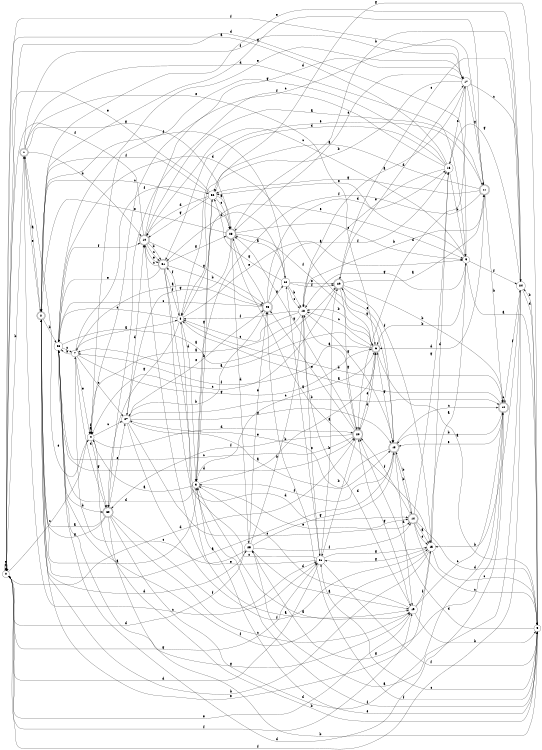 digraph n27_2 {
__start0 [label="" shape="none"];

rankdir=LR;
size="8,5";

s0 [style="filled", color="black", fillcolor="white" shape="circle", label="0"];
s1 [style="rounded,filled", color="black", fillcolor="white" shape="doublecircle", label="1"];
s2 [style="rounded,filled", color="black", fillcolor="white" shape="doublecircle", label="2"];
s3 [style="filled", color="black", fillcolor="white" shape="circle", label="3"];
s4 [style="filled", color="black", fillcolor="white" shape="circle", label="4"];
s5 [style="filled", color="black", fillcolor="white" shape="circle", label="5"];
s6 [style="rounded,filled", color="black", fillcolor="white" shape="doublecircle", label="6"];
s7 [style="filled", color="black", fillcolor="white" shape="circle", label="7"];
s8 [style="filled", color="black", fillcolor="white" shape="circle", label="8"];
s9 [style="filled", color="black", fillcolor="white" shape="circle", label="9"];
s10 [style="rounded,filled", color="black", fillcolor="white" shape="doublecircle", label="10"];
s11 [style="rounded,filled", color="black", fillcolor="white" shape="doublecircle", label="11"];
s12 [style="rounded,filled", color="black", fillcolor="white" shape="doublecircle", label="12"];
s13 [style="rounded,filled", color="black", fillcolor="white" shape="doublecircle", label="13"];
s14 [style="rounded,filled", color="black", fillcolor="white" shape="doublecircle", label="14"];
s15 [style="filled", color="black", fillcolor="white" shape="circle", label="15"];
s16 [style="filled", color="black", fillcolor="white" shape="circle", label="16"];
s17 [style="filled", color="black", fillcolor="white" shape="circle", label="17"];
s18 [style="filled", color="black", fillcolor="white" shape="circle", label="18"];
s19 [style="filled", color="black", fillcolor="white" shape="circle", label="19"];
s20 [style="rounded,filled", color="black", fillcolor="white" shape="doublecircle", label="20"];
s21 [style="filled", color="black", fillcolor="white" shape="circle", label="21"];
s22 [style="filled", color="black", fillcolor="white" shape="circle", label="22"];
s23 [style="rounded,filled", color="black", fillcolor="white" shape="doublecircle", label="23"];
s24 [style="filled", color="black", fillcolor="white" shape="circle", label="24"];
s25 [style="filled", color="black", fillcolor="white" shape="circle", label="25"];
s26 [style="rounded,filled", color="black", fillcolor="white" shape="doublecircle", label="26"];
s27 [style="filled", color="black", fillcolor="white" shape="circle", label="27"];
s28 [style="filled", color="black", fillcolor="white" shape="circle", label="28"];
s29 [style="rounded,filled", color="black", fillcolor="white" shape="doublecircle", label="29"];
s30 [style="rounded,filled", color="black", fillcolor="white" shape="doublecircle", label="30"];
s31 [style="rounded,filled", color="black", fillcolor="white" shape="doublecircle", label="31"];
s32 [style="filled", color="black", fillcolor="white" shape="circle", label="32"];
s0 -> s0 [label="a"];
s0 -> s1 [label="b"];
s0 -> s4 [label="c"];
s0 -> s20 [label="d"];
s0 -> s0 [label="e"];
s0 -> s19 [label="f"];
s0 -> s21 [label="g"];
s1 -> s2 [label="a"];
s1 -> s10 [label="b"];
s1 -> s21 [label="c"];
s1 -> s9 [label="d"];
s1 -> s6 [label="e"];
s1 -> s17 [label="f"];
s1 -> s23 [label="g"];
s2 -> s3 [label="a"];
s2 -> s28 [label="b"];
s2 -> s23 [label="c"];
s2 -> s25 [label="d"];
s2 -> s1 [label="e"];
s2 -> s22 [label="f"];
s2 -> s11 [label="g"];
s3 -> s4 [label="a"];
s3 -> s6 [label="b"];
s3 -> s6 [label="c"];
s3 -> s28 [label="d"];
s3 -> s14 [label="e"];
s3 -> s5 [label="f"];
s3 -> s32 [label="g"];
s4 -> s4 [label="a"];
s4 -> s5 [label="b"];
s4 -> s27 [label="c"];
s4 -> s20 [label="d"];
s4 -> s1 [label="e"];
s4 -> s4 [label="f"];
s4 -> s30 [label="g"];
s5 -> s6 [label="a"];
s5 -> s24 [label="b"];
s5 -> s21 [label="c"];
s5 -> s20 [label="d"];
s5 -> s3 [label="e"];
s5 -> s26 [label="f"];
s5 -> s32 [label="g"];
s6 -> s7 [label="a"];
s6 -> s18 [label="b"];
s6 -> s18 [label="c"];
s6 -> s28 [label="d"];
s6 -> s20 [label="e"];
s6 -> s7 [label="f"];
s6 -> s13 [label="g"];
s7 -> s8 [label="a"];
s7 -> s28 [label="b"];
s7 -> s27 [label="c"];
s7 -> s30 [label="d"];
s7 -> s4 [label="e"];
s7 -> s32 [label="f"];
s7 -> s6 [label="g"];
s8 -> s9 [label="a"];
s8 -> s12 [label="b"];
s8 -> s28 [label="c"];
s8 -> s3 [label="d"];
s8 -> s9 [label="e"];
s8 -> s31 [label="f"];
s8 -> s30 [label="g"];
s9 -> s5 [label="a"];
s9 -> s6 [label="b"];
s9 -> s10 [label="c"];
s9 -> s0 [label="d"];
s9 -> s32 [label="e"];
s9 -> s24 [label="f"];
s9 -> s18 [label="g"];
s10 -> s11 [label="a"];
s10 -> s31 [label="b"];
s10 -> s31 [label="c"];
s10 -> s17 [label="d"];
s10 -> s31 [label="e"];
s10 -> s0 [label="f"];
s10 -> s26 [label="g"];
s11 -> s8 [label="a"];
s11 -> s12 [label="b"];
s11 -> s4 [label="c"];
s11 -> s6 [label="d"];
s11 -> s31 [label="e"];
s11 -> s3 [label="f"];
s11 -> s32 [label="g"];
s12 -> s8 [label="a"];
s12 -> s13 [label="b"];
s12 -> s12 [label="c"];
s12 -> s28 [label="d"];
s12 -> s13 [label="e"];
s12 -> s24 [label="f"];
s12 -> s25 [label="g"];
s13 -> s2 [label="a"];
s13 -> s14 [label="b"];
s13 -> s12 [label="c"];
s13 -> s19 [label="d"];
s13 -> s27 [label="e"];
s13 -> s3 [label="f"];
s13 -> s29 [label="g"];
s14 -> s15 [label="a"];
s14 -> s13 [label="b"];
s14 -> s5 [label="c"];
s14 -> s5 [label="d"];
s14 -> s15 [label="e"];
s14 -> s20 [label="f"];
s14 -> s16 [label="g"];
s15 -> s9 [label="a"];
s15 -> s2 [label="b"];
s15 -> s5 [label="c"];
s15 -> s16 [label="d"];
s15 -> s2 [label="e"];
s15 -> s28 [label="f"];
s15 -> s21 [label="g"];
s16 -> s0 [label="a"];
s16 -> s9 [label="b"];
s16 -> s17 [label="c"];
s16 -> s8 [label="d"];
s16 -> s18 [label="e"];
s16 -> s30 [label="f"];
s16 -> s4 [label="g"];
s17 -> s18 [label="a"];
s17 -> s32 [label="b"];
s17 -> s24 [label="c"];
s17 -> s20 [label="d"];
s17 -> s23 [label="e"];
s17 -> s0 [label="f"];
s17 -> s11 [label="g"];
s18 -> s4 [label="a"];
s18 -> s11 [label="b"];
s18 -> s8 [label="c"];
s18 -> s19 [label="d"];
s18 -> s21 [label="e"];
s18 -> s8 [label="f"];
s18 -> s13 [label="g"];
s19 -> s3 [label="a"];
s19 -> s5 [label="b"];
s19 -> s12 [label="c"];
s19 -> s3 [label="d"];
s19 -> s0 [label="e"];
s19 -> s15 [label="f"];
s19 -> s20 [label="g"];
s20 -> s18 [label="a"];
s20 -> s21 [label="b"];
s20 -> s28 [label="c"];
s20 -> s6 [label="d"];
s20 -> s26 [label="e"];
s20 -> s30 [label="f"];
s20 -> s23 [label="g"];
s21 -> s22 [label="a"];
s21 -> s29 [label="b"];
s21 -> s8 [label="c"];
s21 -> s0 [label="d"];
s21 -> s10 [label="e"];
s21 -> s5 [label="f"];
s21 -> s15 [label="g"];
s22 -> s23 [label="a"];
s22 -> s18 [label="b"];
s22 -> s18 [label="c"];
s22 -> s31 [label="d"];
s22 -> s29 [label="e"];
s22 -> s29 [label="f"];
s22 -> s32 [label="g"];
s23 -> s15 [label="a"];
s23 -> s24 [label="b"];
s23 -> s9 [label="c"];
s23 -> s25 [label="d"];
s23 -> s2 [label="e"];
s23 -> s6 [label="f"];
s23 -> s27 [label="g"];
s24 -> s25 [label="a"];
s24 -> s15 [label="b"];
s24 -> s29 [label="c"];
s24 -> s5 [label="d"];
s24 -> s2 [label="e"];
s24 -> s0 [label="f"];
s24 -> s16 [label="g"];
s25 -> s19 [label="a"];
s25 -> s18 [label="b"];
s25 -> s7 [label="c"];
s25 -> s0 [label="d"];
s25 -> s26 [label="e"];
s25 -> s14 [label="f"];
s25 -> s13 [label="g"];
s26 -> s7 [label="a"];
s26 -> s27 [label="b"];
s26 -> s28 [label="c"];
s26 -> s16 [label="d"];
s26 -> s23 [label="e"];
s26 -> s16 [label="f"];
s26 -> s22 [label="g"];
s27 -> s13 [label="a"];
s27 -> s12 [label="b"];
s27 -> s14 [label="c"];
s27 -> s10 [label="d"];
s27 -> s26 [label="e"];
s27 -> s15 [label="f"];
s27 -> s13 [label="g"];
s28 -> s29 [label="a"];
s28 -> s30 [label="b"];
s28 -> s7 [label="c"];
s28 -> s20 [label="d"];
s28 -> s17 [label="e"];
s28 -> s10 [label="f"];
s28 -> s19 [label="g"];
s29 -> s11 [label="a"];
s29 -> s12 [label="b"];
s29 -> s4 [label="c"];
s29 -> s17 [label="d"];
s29 -> s13 [label="e"];
s29 -> s15 [label="f"];
s29 -> s20 [label="g"];
s30 -> s2 [label="a"];
s30 -> s5 [label="b"];
s30 -> s19 [label="c"];
s30 -> s12 [label="d"];
s30 -> s27 [label="e"];
s30 -> s21 [label="f"];
s30 -> s2 [label="g"];
s31 -> s19 [label="a"];
s31 -> s26 [label="b"];
s31 -> s10 [label="c"];
s31 -> s14 [label="d"];
s31 -> s28 [label="e"];
s31 -> s8 [label="f"];
s31 -> s23 [label="g"];
s32 -> s23 [label="a"];
s32 -> s3 [label="b"];
s32 -> s23 [label="c"];
s32 -> s10 [label="d"];
s32 -> s0 [label="e"];
s32 -> s2 [label="f"];
s32 -> s10 [label="g"];

}